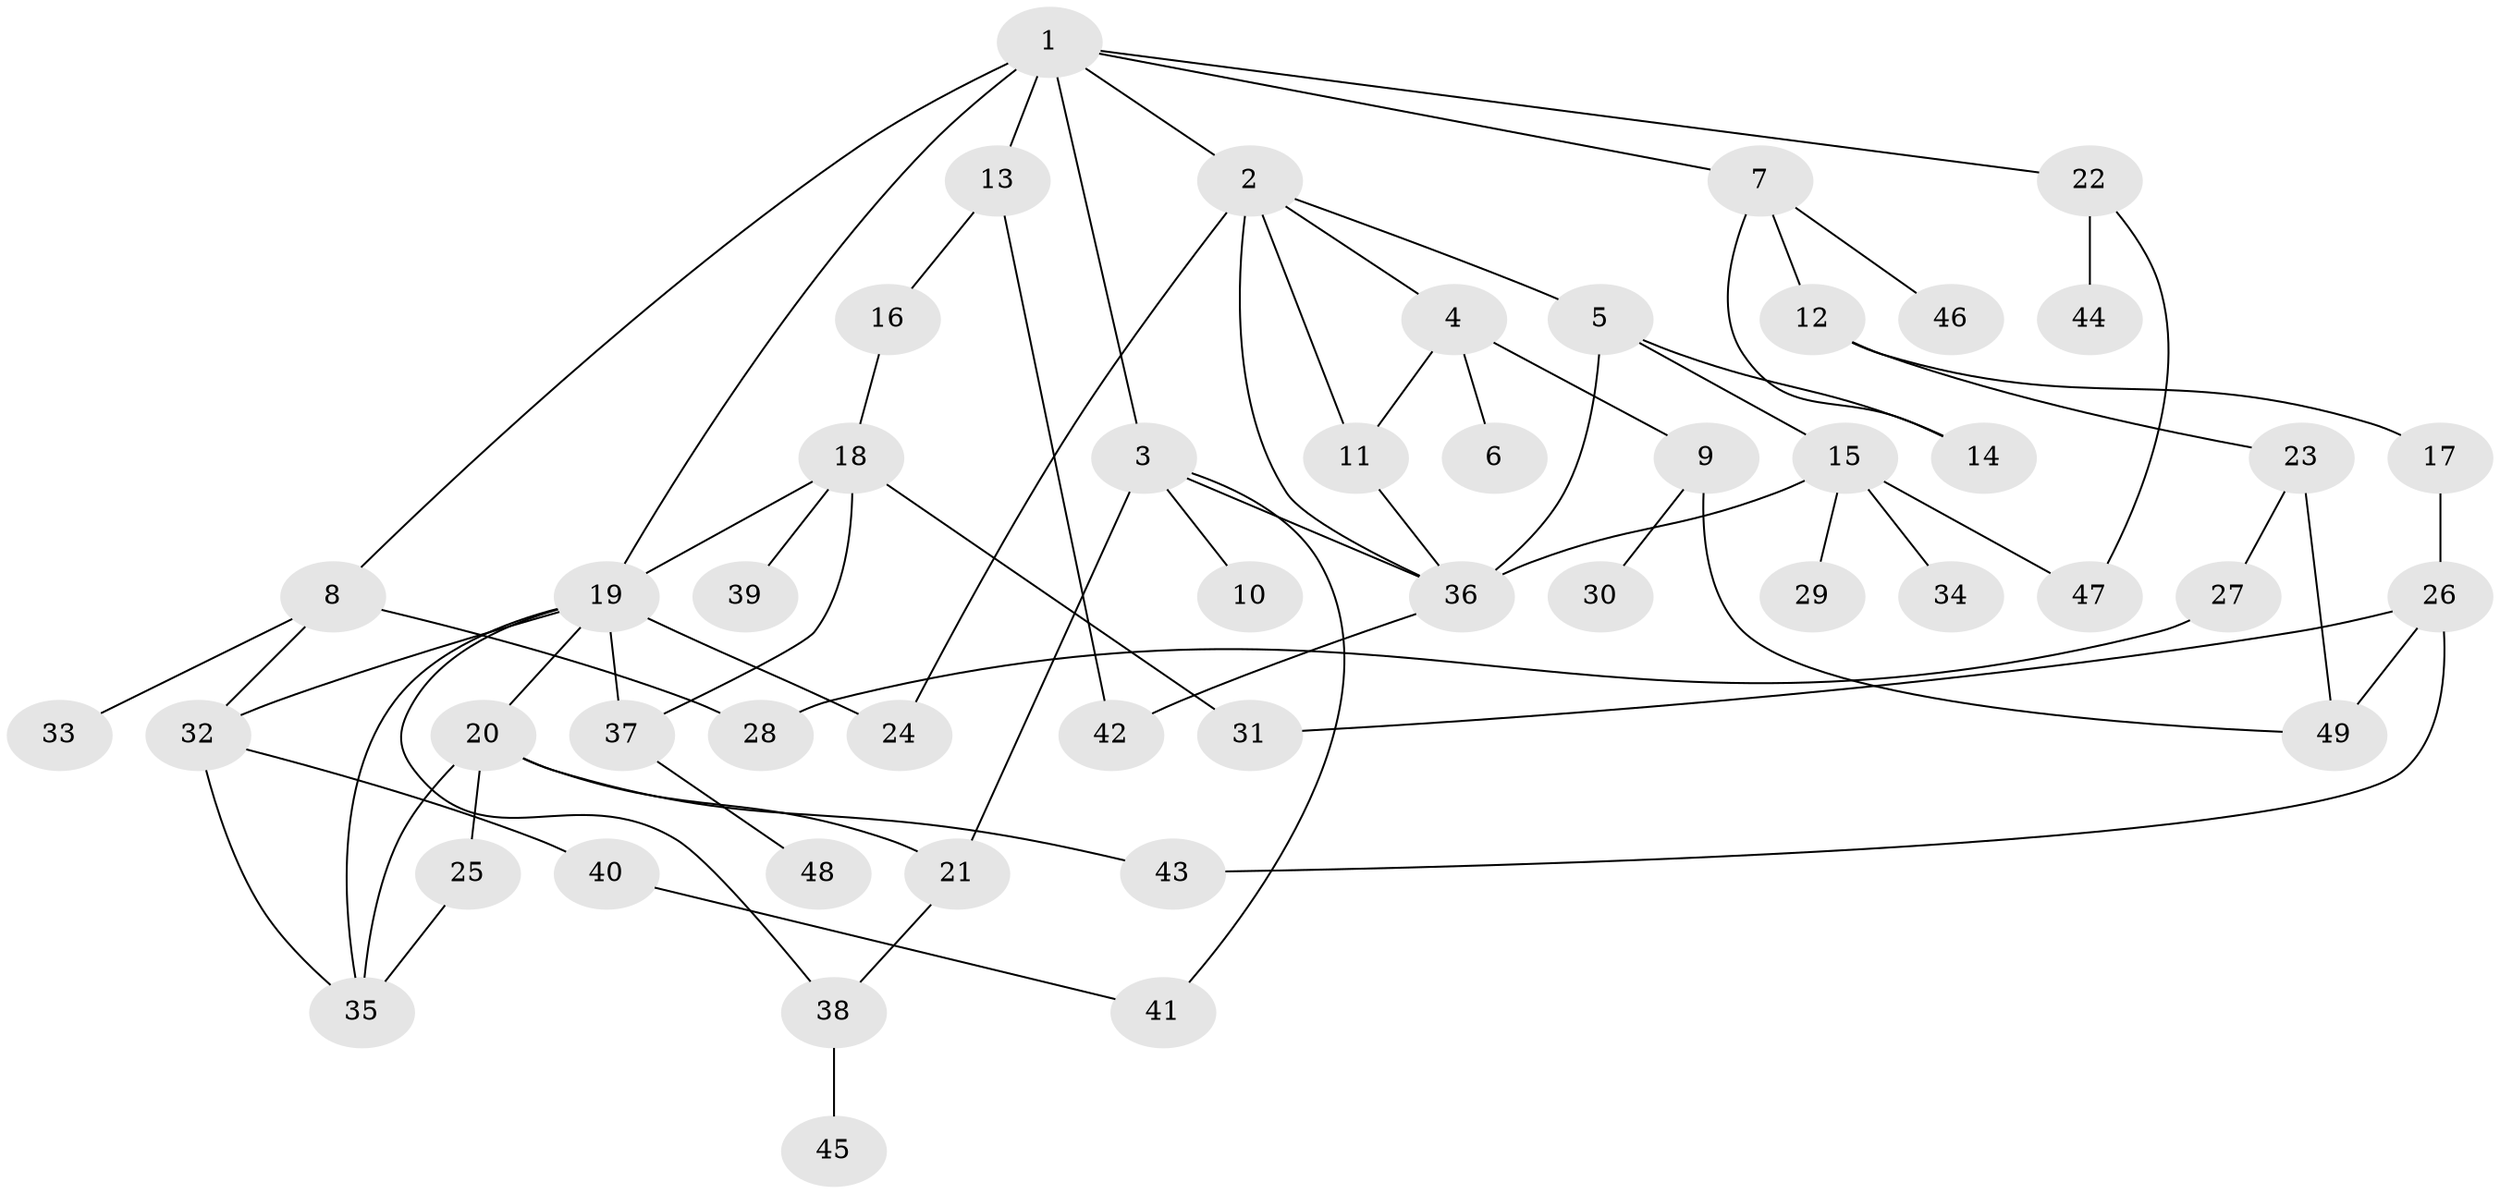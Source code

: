 // original degree distribution, {8: 0.01020408163265306, 5: 0.05102040816326531, 3: 0.19387755102040816, 4: 0.09183673469387756, 2: 0.32653061224489793, 7: 0.02040816326530612, 6: 0.02040816326530612, 1: 0.2857142857142857}
// Generated by graph-tools (version 1.1) at 2025/34/03/09/25 02:34:12]
// undirected, 49 vertices, 71 edges
graph export_dot {
graph [start="1"]
  node [color=gray90,style=filled];
  1;
  2;
  3;
  4;
  5;
  6;
  7;
  8;
  9;
  10;
  11;
  12;
  13;
  14;
  15;
  16;
  17;
  18;
  19;
  20;
  21;
  22;
  23;
  24;
  25;
  26;
  27;
  28;
  29;
  30;
  31;
  32;
  33;
  34;
  35;
  36;
  37;
  38;
  39;
  40;
  41;
  42;
  43;
  44;
  45;
  46;
  47;
  48;
  49;
  1 -- 2 [weight=1.0];
  1 -- 3 [weight=1.0];
  1 -- 7 [weight=1.0];
  1 -- 8 [weight=1.0];
  1 -- 13 [weight=1.0];
  1 -- 19 [weight=2.0];
  1 -- 22 [weight=1.0];
  2 -- 4 [weight=1.0];
  2 -- 5 [weight=1.0];
  2 -- 11 [weight=1.0];
  2 -- 24 [weight=1.0];
  2 -- 36 [weight=2.0];
  3 -- 10 [weight=2.0];
  3 -- 21 [weight=1.0];
  3 -- 36 [weight=1.0];
  3 -- 41 [weight=1.0];
  4 -- 6 [weight=1.0];
  4 -- 9 [weight=1.0];
  4 -- 11 [weight=1.0];
  5 -- 14 [weight=1.0];
  5 -- 15 [weight=1.0];
  5 -- 36 [weight=1.0];
  7 -- 12 [weight=1.0];
  7 -- 14 [weight=1.0];
  7 -- 46 [weight=1.0];
  8 -- 28 [weight=1.0];
  8 -- 32 [weight=1.0];
  8 -- 33 [weight=1.0];
  9 -- 30 [weight=1.0];
  9 -- 49 [weight=1.0];
  11 -- 36 [weight=2.0];
  12 -- 17 [weight=1.0];
  12 -- 23 [weight=1.0];
  13 -- 16 [weight=1.0];
  13 -- 42 [weight=1.0];
  15 -- 29 [weight=2.0];
  15 -- 34 [weight=1.0];
  15 -- 36 [weight=1.0];
  15 -- 47 [weight=1.0];
  16 -- 18 [weight=1.0];
  17 -- 26 [weight=2.0];
  18 -- 19 [weight=1.0];
  18 -- 31 [weight=1.0];
  18 -- 37 [weight=1.0];
  18 -- 39 [weight=1.0];
  19 -- 20 [weight=1.0];
  19 -- 24 [weight=1.0];
  19 -- 32 [weight=1.0];
  19 -- 35 [weight=1.0];
  19 -- 37 [weight=1.0];
  19 -- 38 [weight=1.0];
  20 -- 21 [weight=1.0];
  20 -- 25 [weight=1.0];
  20 -- 35 [weight=1.0];
  20 -- 43 [weight=1.0];
  21 -- 38 [weight=1.0];
  22 -- 44 [weight=1.0];
  22 -- 47 [weight=1.0];
  23 -- 27 [weight=1.0];
  23 -- 49 [weight=1.0];
  25 -- 35 [weight=2.0];
  26 -- 31 [weight=1.0];
  26 -- 43 [weight=1.0];
  26 -- 49 [weight=1.0];
  27 -- 28 [weight=1.0];
  32 -- 35 [weight=1.0];
  32 -- 40 [weight=1.0];
  36 -- 42 [weight=1.0];
  37 -- 48 [weight=1.0];
  38 -- 45 [weight=1.0];
  40 -- 41 [weight=1.0];
}
